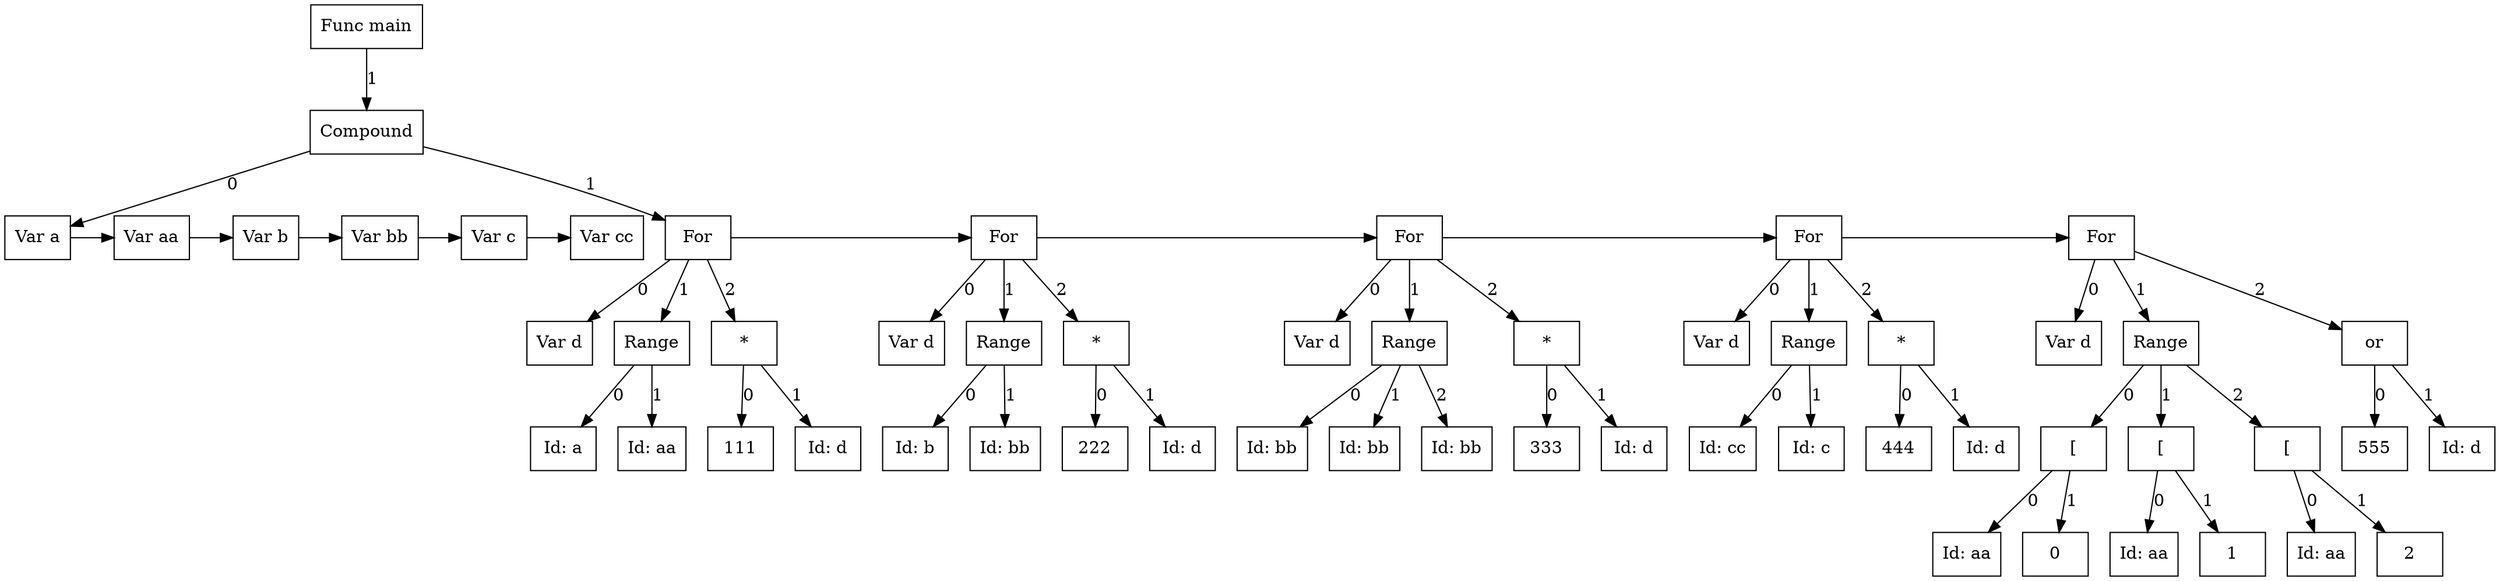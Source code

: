 digraph G {
node55 [label="Func main"; shape=box];
subgraph childNames_55 {
rankdir="LR"; rank="same"; ordering=out
node54 [label="Compound"; shape=box];
}

subgraph childPtrs_55 {
rankdir="TB";
node55 -> node54 [label="1"];
}

subgraph childNames_54 {
rankdir="LR"; rank="same"; ordering=out
node0 [label="Var a"; shape=box];
node12 [label="For"; shape=box];
}

subgraph childPtrs_54 {
rankdir="TB";
node54 -> node0 [label="0"];
node54 -> node12 [label="1"];
}

subgraph SibNames_0 {
rankdir="LR"; rank="same";
node0 [label="Var a"; shape=box];
node1 [label="Var aa"; shape=box];
node2 [label="Var b"; shape=box];
node3 [label="Var bb"; shape=box];
node4 [label="Var c"; shape=box];
node5 [label="Var cc"; shape=box];
}

subgraph SibPtrs_0 {
rankdir="LR";
node0 -> node1;
node1 -> node2;
node2 -> node3;
node3 -> node4;
node4 -> node5;
}

subgraph childNames_12 {
rankdir="LR"; rank="same"; ordering=out
node13 [label="Var d"; shape=box];
node8 [label="Range"; shape=box];
node11 [label="*"; shape=box];
}

subgraph childPtrs_12 {
rankdir="TB";
node12 -> node13 [label="0"];
node12 -> node8 [label="1"];
node12 -> node11 [label="2"];
}

subgraph childNames_8 {
rankdir="LR"; rank="same"; ordering=out
node6 [label="Id: a"; shape=box];
node7 [label="Id: aa"; shape=box];
}

subgraph childPtrs_8 {
rankdir="TB";
node8 -> node6 [label="0"];
node8 -> node7 [label="1"];
}

subgraph childNames_11 {
rankdir="LR"; rank="same"; ordering=out
node9 [label="111"; shape=box];
node10 [label="Id: d"; shape=box];
}

subgraph childPtrs_11 {
rankdir="TB";
node11 -> node9 [label="0"];
node11 -> node10 [label="1"];
}

subgraph SibNames_12 {
rankdir="LR"; rank="same";
node12 [label="For"; shape=box];
node20 [label="For"; shape=box];
node29 [label="For"; shape=box];
node37 [label="For"; shape=box];
node52 [label="For"; shape=box];
}

subgraph SibPtrs_12 {
rankdir="LR";
node12 -> node20;
node20 -> node29;
node29 -> node37;
node37 -> node52;
}

subgraph childNames_20 {
rankdir="LR"; rank="same"; ordering=out
node21 [label="Var d"; shape=box];
node16 [label="Range"; shape=box];
node19 [label="*"; shape=box];
}

subgraph childPtrs_20 {
rankdir="TB";
node20 -> node21 [label="0"];
node20 -> node16 [label="1"];
node20 -> node19 [label="2"];
}

subgraph childNames_16 {
rankdir="LR"; rank="same"; ordering=out
node14 [label="Id: b"; shape=box];
node15 [label="Id: bb"; shape=box];
}

subgraph childPtrs_16 {
rankdir="TB";
node16 -> node14 [label="0"];
node16 -> node15 [label="1"];
}

subgraph childNames_19 {
rankdir="LR"; rank="same"; ordering=out
node17 [label="222"; shape=box];
node18 [label="Id: d"; shape=box];
}

subgraph childPtrs_19 {
rankdir="TB";
node19 -> node17 [label="0"];
node19 -> node18 [label="1"];
}

subgraph childNames_29 {
rankdir="LR"; rank="same"; ordering=out
node30 [label="Var d"; shape=box];
node25 [label="Range"; shape=box];
node28 [label="*"; shape=box];
}

subgraph childPtrs_29 {
rankdir="TB";
node29 -> node30 [label="0"];
node29 -> node25 [label="1"];
node29 -> node28 [label="2"];
}

subgraph childNames_25 {
rankdir="LR"; rank="same"; ordering=out
node22 [label="Id: bb"; shape=box];
node23 [label="Id: bb"; shape=box];
node24 [label="Id: bb"; shape=box];
}

subgraph childPtrs_25 {
rankdir="TB";
node25 -> node22 [label="0"];
node25 -> node23 [label="1"];
node25 -> node24 [label="2"];
}

subgraph childNames_28 {
rankdir="LR"; rank="same"; ordering=out
node26 [label="333"; shape=box];
node27 [label="Id: d"; shape=box];
}

subgraph childPtrs_28 {
rankdir="TB";
node28 -> node26 [label="0"];
node28 -> node27 [label="1"];
}

subgraph childNames_37 {
rankdir="LR"; rank="same"; ordering=out
node38 [label="Var d"; shape=box];
node33 [label="Range"; shape=box];
node36 [label="*"; shape=box];
}

subgraph childPtrs_37 {
rankdir="TB";
node37 -> node38 [label="0"];
node37 -> node33 [label="1"];
node37 -> node36 [label="2"];
}

subgraph childNames_33 {
rankdir="LR"; rank="same"; ordering=out
node31 [label="Id: cc"; shape=box];
node32 [label="Id: c"; shape=box];
}

subgraph childPtrs_33 {
rankdir="TB";
node33 -> node31 [label="0"];
node33 -> node32 [label="1"];
}

subgraph childNames_36 {
rankdir="LR"; rank="same"; ordering=out
node34 [label="444"; shape=box];
node35 [label="Id: d"; shape=box];
}

subgraph childPtrs_36 {
rankdir="TB";
node36 -> node34 [label="0"];
node36 -> node35 [label="1"];
}

subgraph childNames_52 {
rankdir="LR"; rank="same"; ordering=out
node53 [label="Var d"; shape=box];
node48 [label="Range"; shape=box];
node51 [label="or"; shape=box];
}

subgraph childPtrs_52 {
rankdir="TB";
node52 -> node53 [label="0"];
node52 -> node48 [label="1"];
node52 -> node51 [label="2"];
}

subgraph childNames_48 {
rankdir="LR"; rank="same"; ordering=out
node40 [label="["; shape=box];
node43 [label="["; shape=box];
node46 [label="["; shape=box];
}

subgraph childPtrs_48 {
rankdir="TB";
node48 -> node40 [label="0"];
node48 -> node43 [label="1"];
node48 -> node46 [label="2"];
}

subgraph childNames_40 {
rankdir="LR"; rank="same"; ordering=out
node41 [label="Id: aa"; shape=box];
node39 [label="0"; shape=box];
}

subgraph childPtrs_40 {
rankdir="TB";
node40 -> node41 [label="0"];
node40 -> node39 [label="1"];
}

subgraph childNames_43 {
rankdir="LR"; rank="same"; ordering=out
node44 [label="Id: aa"; shape=box];
node42 [label="1"; shape=box];
}

subgraph childPtrs_43 {
rankdir="TB";
node43 -> node44 [label="0"];
node43 -> node42 [label="1"];
}

subgraph childNames_46 {
rankdir="LR"; rank="same"; ordering=out
node47 [label="Id: aa"; shape=box];
node45 [label="2"; shape=box];
}

subgraph childPtrs_46 {
rankdir="TB";
node46 -> node47 [label="0"];
node46 -> node45 [label="1"];
}

subgraph childNames_51 {
rankdir="LR"; rank="same"; ordering=out
node49 [label="555"; shape=box];
node50 [label="Id: d"; shape=box];
}

subgraph childPtrs_51 {
rankdir="TB";
node51 -> node49 [label="0"];
node51 -> node50 [label="1"];
}

}

